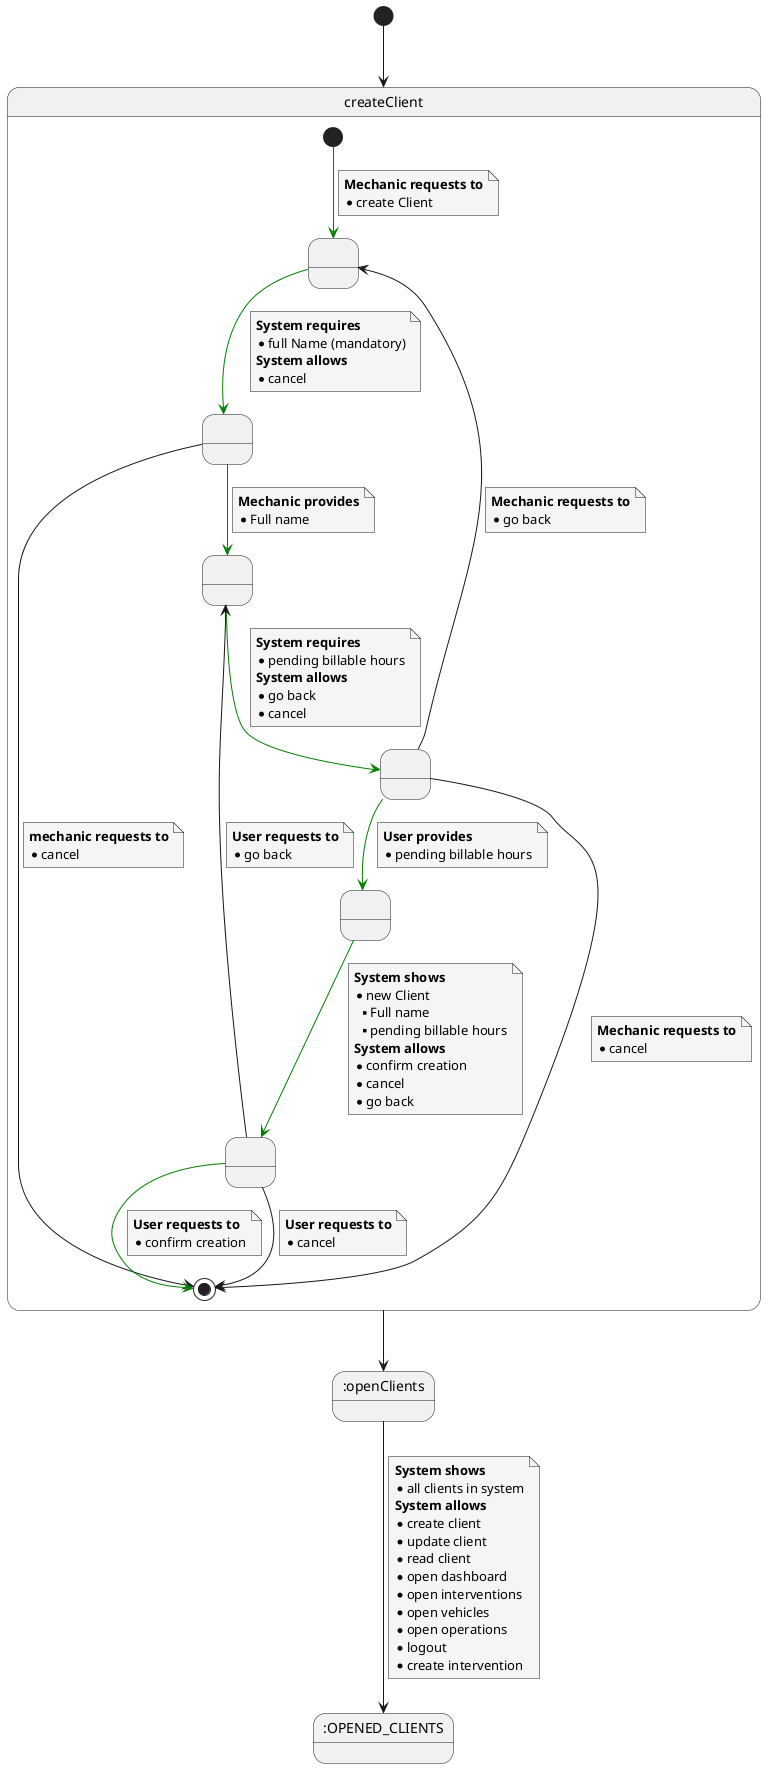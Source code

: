 @startuml
skinparam {
    NoteBackgroundColor #whiteSmoke
}

state OPENED_CLIENTS as ":OPENED_CLIENTS"
state openClients as ":openClients"


[*] --> createClient

state createClient {
state 1 as " "
state A0 as " "
state A1 as " "
state 2 as " "
state 4 as " "
state 6 as " "

[*]  -[#Green]-> 1
note on link
    <b>Mechanic requests to</b>
    * create Client
end note

1 -[#Green]-> 2
note on link
    <b>System requires</b>
    * full Name (mandatory)
    <b>System allows</b>
    * cancel
end note

2 --> [*]
note on link
<b>mechanic requests to
* cancel
end note

2 -[#Green]-> 4
note on link
<b>Mechanic provides</b>
* Full name
end note

4 -[#Green]-> A0
note on link
<b>System requires</b>
* pending billable hours
<b>System allows</b>
* go back
* cancel
end note

A0 --> 1
note on link
<b>Mechanic requests to</b>
* go back
end note


A0 --> [*]
note on link
<b>Mechanic requests to</b>
* cancel
end note

A0 -[#Green]-> A1
note on link
<b>User provides</b>
* pending billable hours
end note

A1 -[#Green]-> 6
note on link
    <b>System shows</b>
    * new Client
    ** Full name
    ** pending billable hours
    <b>System allows</b>
    *confirm creation
    *cancel
    *go back
end note

6 -[#Green]-> [*]
note on link
<b>User requests to</b>
* confirm creation
end note
6 --> 4
note on link
<b>User requests to</b>
* go back
end note

6 --> [*]
note on link
<b>User requests to</b>
* cancel
end note
}

createClient --> openClients

openClients --> OPENED_CLIENTS
note on link
<b>System shows</b>
* all clients in system
<b>System allows</b>
* create client
* update client
* read client
* open dashboard
* open interventions
* open vehicles
* open operations
* logout
* create intervention
end note

@enduml
